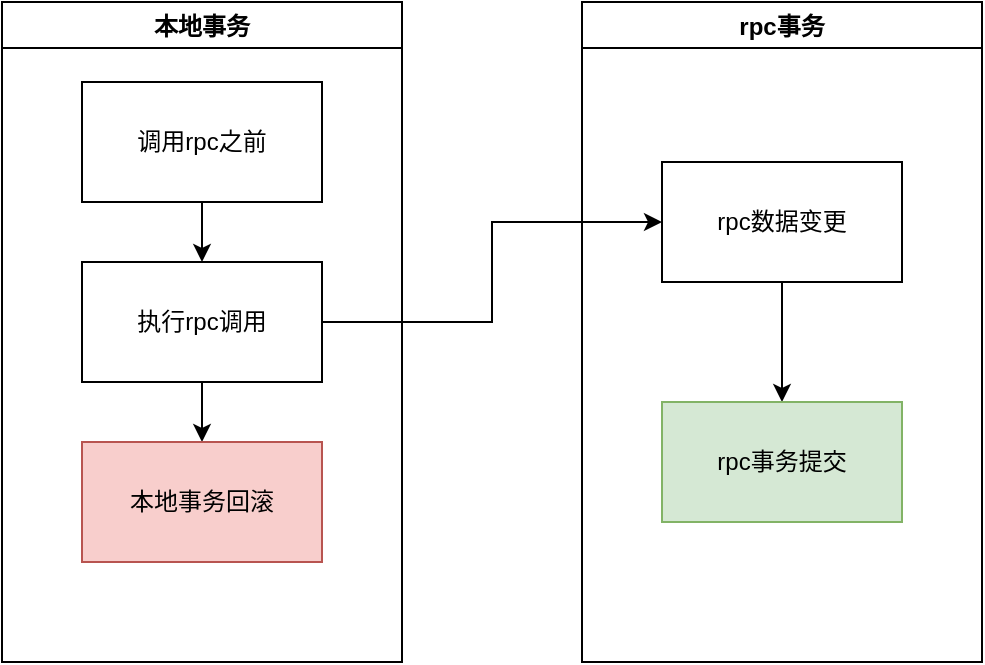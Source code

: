 <mxfile version="20.3.0" type="github">
  <diagram id="XzSydhDMULmtKusPZD3v" name="第 1 页">
    <mxGraphModel dx="1298" dy="834" grid="1" gridSize="10" guides="1" tooltips="1" connect="1" arrows="1" fold="1" page="1" pageScale="1" pageWidth="827" pageHeight="1169" math="0" shadow="0">
      <root>
        <mxCell id="0" />
        <mxCell id="1" parent="0" />
        <mxCell id="PesQSSokbItP70-qpr2--1" value="本地事务" style="swimlane;" vertex="1" parent="1">
          <mxGeometry x="169" y="40" width="200" height="330" as="geometry" />
        </mxCell>
        <mxCell id="PesQSSokbItP70-qpr2--8" style="edgeStyle=orthogonalEdgeStyle;rounded=0;orthogonalLoop=1;jettySize=auto;html=1;entryX=0.5;entryY=0;entryDx=0;entryDy=0;" edge="1" parent="PesQSSokbItP70-qpr2--1" source="PesQSSokbItP70-qpr2--3" target="PesQSSokbItP70-qpr2--5">
          <mxGeometry relative="1" as="geometry" />
        </mxCell>
        <mxCell id="PesQSSokbItP70-qpr2--3" value="调用rpc之前" style="rounded=0;whiteSpace=wrap;html=1;" vertex="1" parent="PesQSSokbItP70-qpr2--1">
          <mxGeometry x="40" y="40" width="120" height="60" as="geometry" />
        </mxCell>
        <mxCell id="PesQSSokbItP70-qpr2--12" style="edgeStyle=orthogonalEdgeStyle;rounded=0;orthogonalLoop=1;jettySize=auto;html=1;entryX=0.5;entryY=0;entryDx=0;entryDy=0;" edge="1" parent="PesQSSokbItP70-qpr2--1" source="PesQSSokbItP70-qpr2--5" target="PesQSSokbItP70-qpr2--6">
          <mxGeometry relative="1" as="geometry" />
        </mxCell>
        <mxCell id="PesQSSokbItP70-qpr2--5" value="执行rpc调用" style="rounded=0;whiteSpace=wrap;html=1;" vertex="1" parent="PesQSSokbItP70-qpr2--1">
          <mxGeometry x="40" y="130" width="120" height="60" as="geometry" />
        </mxCell>
        <mxCell id="PesQSSokbItP70-qpr2--6" value="本地事务回滚" style="rounded=0;whiteSpace=wrap;html=1;fillColor=#f8cecc;strokeColor=#b85450;" vertex="1" parent="PesQSSokbItP70-qpr2--1">
          <mxGeometry x="40" y="220" width="120" height="60" as="geometry" />
        </mxCell>
        <mxCell id="PesQSSokbItP70-qpr2--2" value="rpc事务" style="swimlane;" vertex="1" parent="1">
          <mxGeometry x="459" y="40" width="200" height="330" as="geometry" />
        </mxCell>
        <mxCell id="PesQSSokbItP70-qpr2--10" style="edgeStyle=orthogonalEdgeStyle;rounded=0;orthogonalLoop=1;jettySize=auto;html=1;entryX=0.5;entryY=0;entryDx=0;entryDy=0;" edge="1" parent="PesQSSokbItP70-qpr2--2" source="PesQSSokbItP70-qpr2--4" target="PesQSSokbItP70-qpr2--7">
          <mxGeometry relative="1" as="geometry" />
        </mxCell>
        <mxCell id="PesQSSokbItP70-qpr2--4" value="rpc数据变更" style="rounded=0;whiteSpace=wrap;html=1;" vertex="1" parent="PesQSSokbItP70-qpr2--2">
          <mxGeometry x="40" y="80" width="120" height="60" as="geometry" />
        </mxCell>
        <mxCell id="PesQSSokbItP70-qpr2--7" value="rpc事务提交" style="rounded=0;whiteSpace=wrap;html=1;fillColor=#d5e8d4;strokeColor=#82b366;" vertex="1" parent="PesQSSokbItP70-qpr2--2">
          <mxGeometry x="40" y="200" width="120" height="60" as="geometry" />
        </mxCell>
        <mxCell id="PesQSSokbItP70-qpr2--9" style="edgeStyle=orthogonalEdgeStyle;rounded=0;orthogonalLoop=1;jettySize=auto;html=1;entryX=0;entryY=0.5;entryDx=0;entryDy=0;" edge="1" parent="1" source="PesQSSokbItP70-qpr2--5" target="PesQSSokbItP70-qpr2--4">
          <mxGeometry relative="1" as="geometry" />
        </mxCell>
      </root>
    </mxGraphModel>
  </diagram>
</mxfile>
